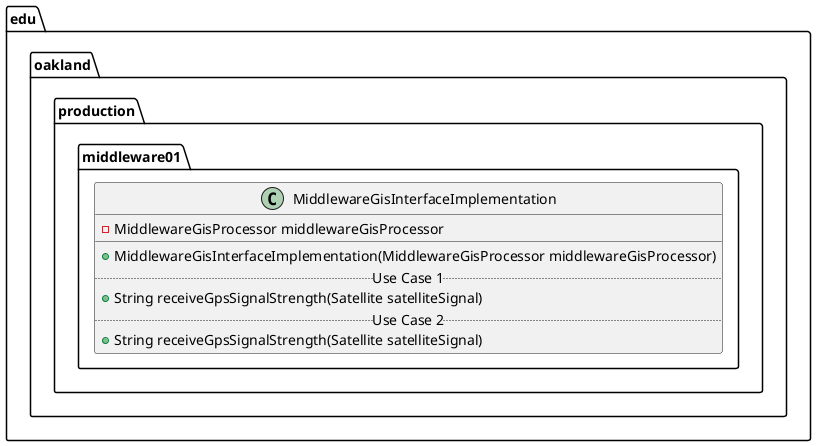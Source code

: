 @startuml MiddlewareGisInterfaceImplementation

package edu.oakland.production.middleware01 {
    class MiddlewareGisInterfaceImplementation {
        - MiddlewareGisProcessor middlewareGisProcessor
        __
        + MiddlewareGisInterfaceImplementation(MiddlewareGisProcessor middlewareGisProcessor)
        .. Use Case 1 ..
        + String receiveGpsSignalStrength(Satellite satelliteSignal)
        .. Use Case 2 ..
        + String receiveGpsSignalStrength(Satellite satelliteSignal)
    }
}

@enduml